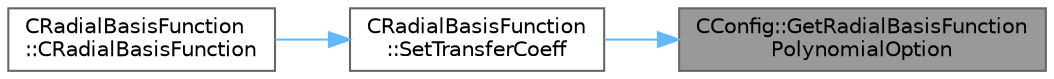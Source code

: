 digraph "CConfig::GetRadialBasisFunctionPolynomialOption"
{
 // LATEX_PDF_SIZE
  bgcolor="transparent";
  edge [fontname=Helvetica,fontsize=10,labelfontname=Helvetica,labelfontsize=10];
  node [fontname=Helvetica,fontsize=10,shape=box,height=0.2,width=0.4];
  rankdir="RL";
  Node1 [id="Node000001",label="CConfig::GetRadialBasisFunction\lPolynomialOption",height=0.2,width=0.4,color="gray40", fillcolor="grey60", style="filled", fontcolor="black",tooltip="Get option of whether to use polynomial terms in Radial Basis Function interpolation."];
  Node1 -> Node2 [id="edge1_Node000001_Node000002",dir="back",color="steelblue1",style="solid",tooltip=" "];
  Node2 [id="Node000002",label="CRadialBasisFunction\l::SetTransferCoeff",height=0.2,width=0.4,color="grey40", fillcolor="white", style="filled",URL="$classCRadialBasisFunction.html#a844247f08e8b5e91bbe6e08dd3830fea",tooltip="Set up transfer matrix defining relation between two meshes."];
  Node2 -> Node3 [id="edge2_Node000002_Node000003",dir="back",color="steelblue1",style="solid",tooltip=" "];
  Node3 [id="Node000003",label="CRadialBasisFunction\l::CRadialBasisFunction",height=0.2,width=0.4,color="grey40", fillcolor="white", style="filled",URL="$classCRadialBasisFunction.html#a24d9b5599b680645da7313d755740db4",tooltip="Constructor of the class."];
}
